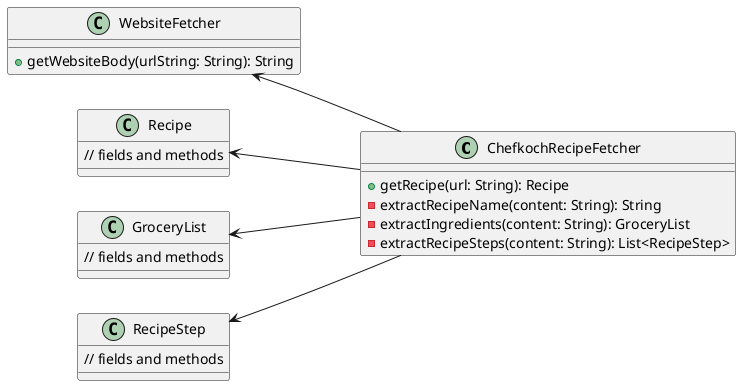 @startuml

left to right direction

class ChefkochRecipeFetcher {
  +getRecipe(url: String): Recipe
  -extractRecipeName(content: String): String
  -extractIngredients(content: String): GroceryList
  -extractRecipeSteps(content: String): List<RecipeStep>
}

class WebsiteFetcher {
  +getWebsiteBody(urlString: String): String
}

class Recipe {
  // fields and methods
}

class GroceryList {
  // fields and methods
}

class RecipeStep {
  // fields and methods
}

WebsiteFetcher <-- ChefkochRecipeFetcher
Recipe <-- ChefkochRecipeFetcher
GroceryList <-- ChefkochRecipeFetcher
RecipeStep <-- ChefkochRecipeFetcher

@enduml
